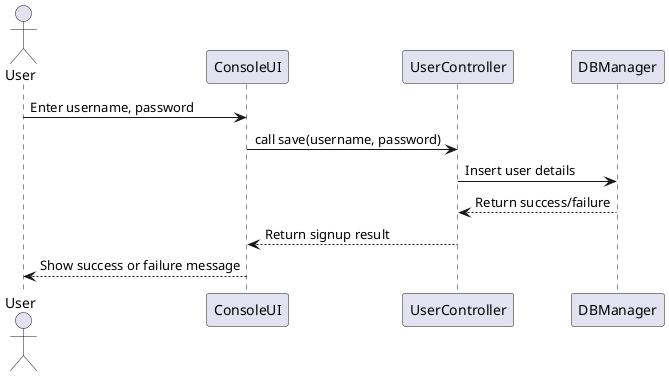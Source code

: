 @startuml
actor User as U
participant ConsoleUI as UI
participant UserController as UC
participant DBManager as DB

U -> UI: Enter username, password
UI -> UC: call save(username, password)
UC -> DB: Insert user details
DB --> UC: Return success/failure
UC --> UI: Return signup result
UI --> U: Show success or failure message
@enduml
